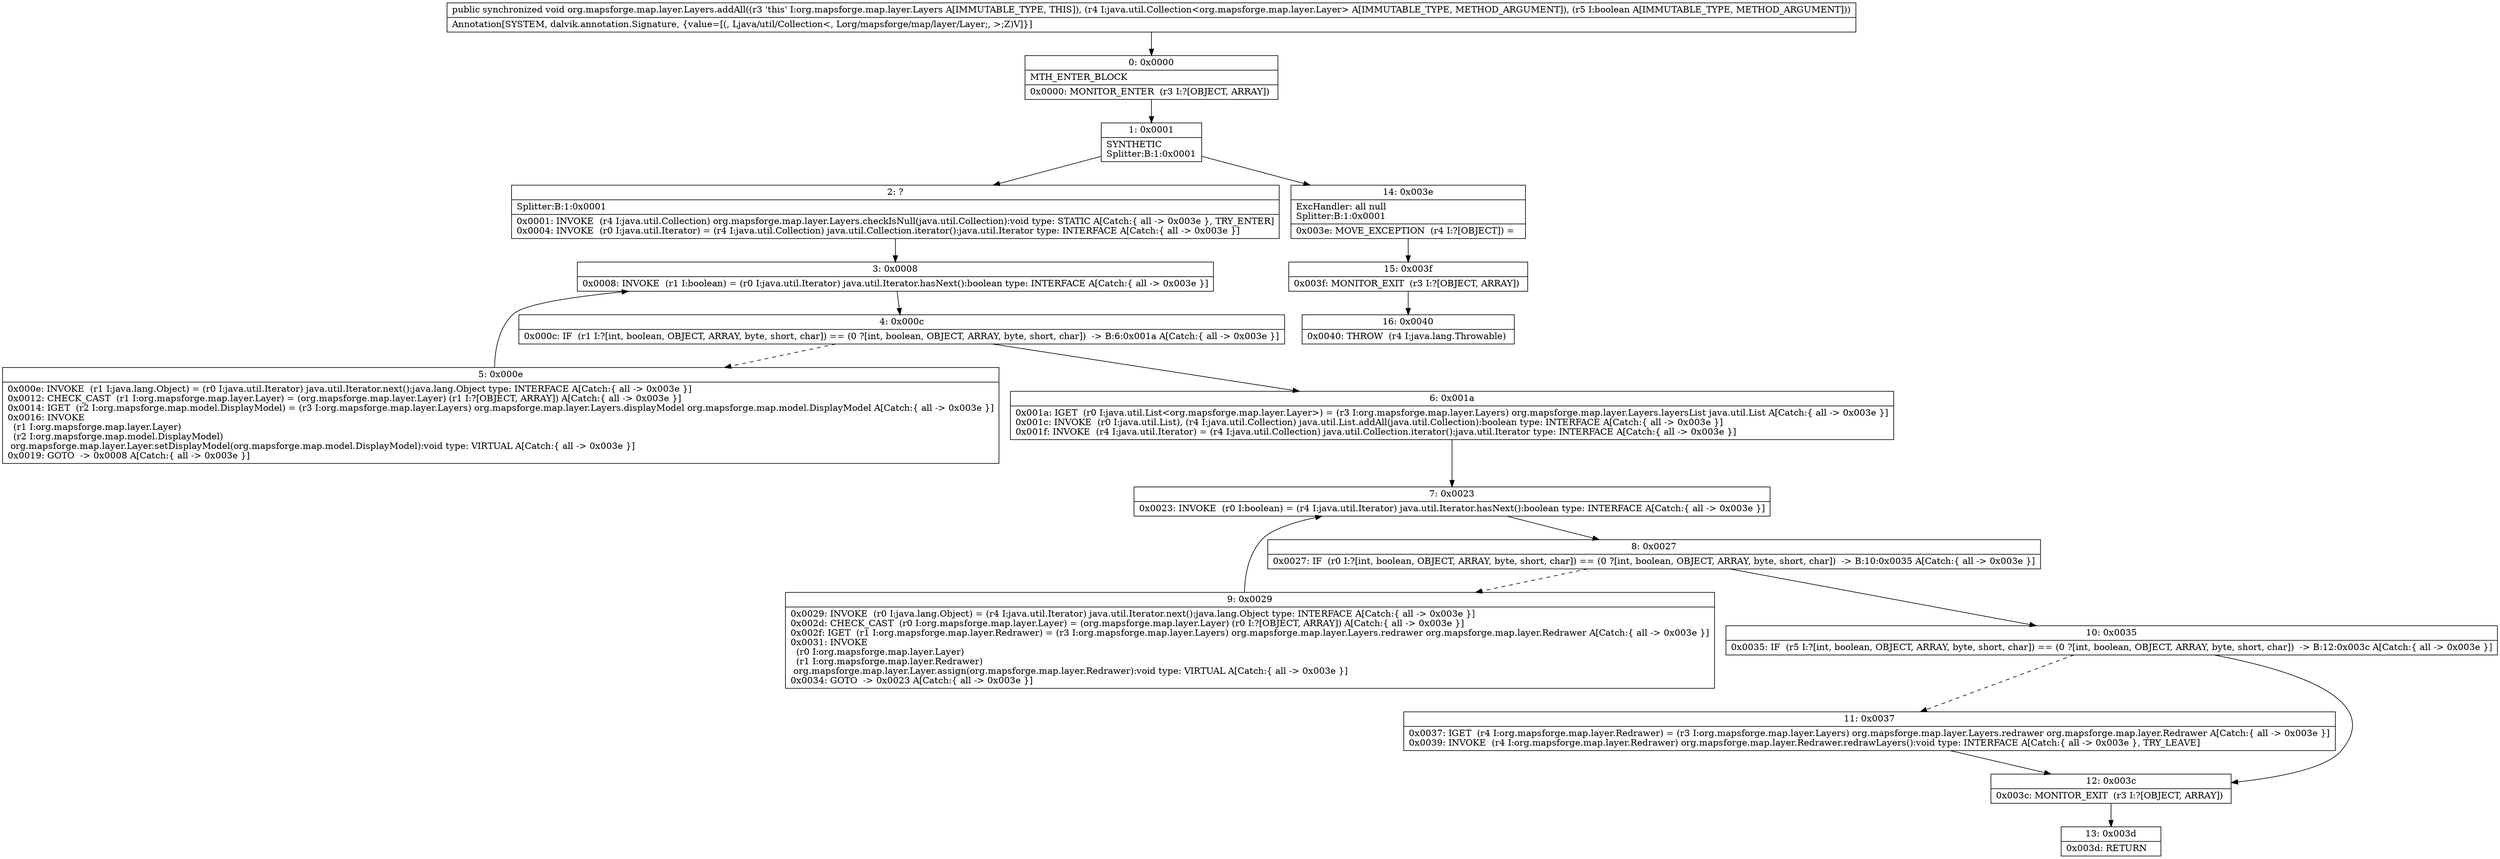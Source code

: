 digraph "CFG fororg.mapsforge.map.layer.Layers.addAll(Ljava\/util\/Collection;Z)V" {
Node_0 [shape=record,label="{0\:\ 0x0000|MTH_ENTER_BLOCK\l|0x0000: MONITOR_ENTER  (r3 I:?[OBJECT, ARRAY]) \l}"];
Node_1 [shape=record,label="{1\:\ 0x0001|SYNTHETIC\lSplitter:B:1:0x0001\l}"];
Node_2 [shape=record,label="{2\:\ ?|Splitter:B:1:0x0001\l|0x0001: INVOKE  (r4 I:java.util.Collection) org.mapsforge.map.layer.Layers.checkIsNull(java.util.Collection):void type: STATIC A[Catch:\{ all \-\> 0x003e \}, TRY_ENTER]\l0x0004: INVOKE  (r0 I:java.util.Iterator) = (r4 I:java.util.Collection) java.util.Collection.iterator():java.util.Iterator type: INTERFACE A[Catch:\{ all \-\> 0x003e \}]\l}"];
Node_3 [shape=record,label="{3\:\ 0x0008|0x0008: INVOKE  (r1 I:boolean) = (r0 I:java.util.Iterator) java.util.Iterator.hasNext():boolean type: INTERFACE A[Catch:\{ all \-\> 0x003e \}]\l}"];
Node_4 [shape=record,label="{4\:\ 0x000c|0x000c: IF  (r1 I:?[int, boolean, OBJECT, ARRAY, byte, short, char]) == (0 ?[int, boolean, OBJECT, ARRAY, byte, short, char])  \-\> B:6:0x001a A[Catch:\{ all \-\> 0x003e \}]\l}"];
Node_5 [shape=record,label="{5\:\ 0x000e|0x000e: INVOKE  (r1 I:java.lang.Object) = (r0 I:java.util.Iterator) java.util.Iterator.next():java.lang.Object type: INTERFACE A[Catch:\{ all \-\> 0x003e \}]\l0x0012: CHECK_CAST  (r1 I:org.mapsforge.map.layer.Layer) = (org.mapsforge.map.layer.Layer) (r1 I:?[OBJECT, ARRAY]) A[Catch:\{ all \-\> 0x003e \}]\l0x0014: IGET  (r2 I:org.mapsforge.map.model.DisplayModel) = (r3 I:org.mapsforge.map.layer.Layers) org.mapsforge.map.layer.Layers.displayModel org.mapsforge.map.model.DisplayModel A[Catch:\{ all \-\> 0x003e \}]\l0x0016: INVOKE  \l  (r1 I:org.mapsforge.map.layer.Layer)\l  (r2 I:org.mapsforge.map.model.DisplayModel)\l org.mapsforge.map.layer.Layer.setDisplayModel(org.mapsforge.map.model.DisplayModel):void type: VIRTUAL A[Catch:\{ all \-\> 0x003e \}]\l0x0019: GOTO  \-\> 0x0008 A[Catch:\{ all \-\> 0x003e \}]\l}"];
Node_6 [shape=record,label="{6\:\ 0x001a|0x001a: IGET  (r0 I:java.util.List\<org.mapsforge.map.layer.Layer\>) = (r3 I:org.mapsforge.map.layer.Layers) org.mapsforge.map.layer.Layers.layersList java.util.List A[Catch:\{ all \-\> 0x003e \}]\l0x001c: INVOKE  (r0 I:java.util.List), (r4 I:java.util.Collection) java.util.List.addAll(java.util.Collection):boolean type: INTERFACE A[Catch:\{ all \-\> 0x003e \}]\l0x001f: INVOKE  (r4 I:java.util.Iterator) = (r4 I:java.util.Collection) java.util.Collection.iterator():java.util.Iterator type: INTERFACE A[Catch:\{ all \-\> 0x003e \}]\l}"];
Node_7 [shape=record,label="{7\:\ 0x0023|0x0023: INVOKE  (r0 I:boolean) = (r4 I:java.util.Iterator) java.util.Iterator.hasNext():boolean type: INTERFACE A[Catch:\{ all \-\> 0x003e \}]\l}"];
Node_8 [shape=record,label="{8\:\ 0x0027|0x0027: IF  (r0 I:?[int, boolean, OBJECT, ARRAY, byte, short, char]) == (0 ?[int, boolean, OBJECT, ARRAY, byte, short, char])  \-\> B:10:0x0035 A[Catch:\{ all \-\> 0x003e \}]\l}"];
Node_9 [shape=record,label="{9\:\ 0x0029|0x0029: INVOKE  (r0 I:java.lang.Object) = (r4 I:java.util.Iterator) java.util.Iterator.next():java.lang.Object type: INTERFACE A[Catch:\{ all \-\> 0x003e \}]\l0x002d: CHECK_CAST  (r0 I:org.mapsforge.map.layer.Layer) = (org.mapsforge.map.layer.Layer) (r0 I:?[OBJECT, ARRAY]) A[Catch:\{ all \-\> 0x003e \}]\l0x002f: IGET  (r1 I:org.mapsforge.map.layer.Redrawer) = (r3 I:org.mapsforge.map.layer.Layers) org.mapsforge.map.layer.Layers.redrawer org.mapsforge.map.layer.Redrawer A[Catch:\{ all \-\> 0x003e \}]\l0x0031: INVOKE  \l  (r0 I:org.mapsforge.map.layer.Layer)\l  (r1 I:org.mapsforge.map.layer.Redrawer)\l org.mapsforge.map.layer.Layer.assign(org.mapsforge.map.layer.Redrawer):void type: VIRTUAL A[Catch:\{ all \-\> 0x003e \}]\l0x0034: GOTO  \-\> 0x0023 A[Catch:\{ all \-\> 0x003e \}]\l}"];
Node_10 [shape=record,label="{10\:\ 0x0035|0x0035: IF  (r5 I:?[int, boolean, OBJECT, ARRAY, byte, short, char]) == (0 ?[int, boolean, OBJECT, ARRAY, byte, short, char])  \-\> B:12:0x003c A[Catch:\{ all \-\> 0x003e \}]\l}"];
Node_11 [shape=record,label="{11\:\ 0x0037|0x0037: IGET  (r4 I:org.mapsforge.map.layer.Redrawer) = (r3 I:org.mapsforge.map.layer.Layers) org.mapsforge.map.layer.Layers.redrawer org.mapsforge.map.layer.Redrawer A[Catch:\{ all \-\> 0x003e \}]\l0x0039: INVOKE  (r4 I:org.mapsforge.map.layer.Redrawer) org.mapsforge.map.layer.Redrawer.redrawLayers():void type: INTERFACE A[Catch:\{ all \-\> 0x003e \}, TRY_LEAVE]\l}"];
Node_12 [shape=record,label="{12\:\ 0x003c|0x003c: MONITOR_EXIT  (r3 I:?[OBJECT, ARRAY]) \l}"];
Node_13 [shape=record,label="{13\:\ 0x003d|0x003d: RETURN   \l}"];
Node_14 [shape=record,label="{14\:\ 0x003e|ExcHandler: all null\lSplitter:B:1:0x0001\l|0x003e: MOVE_EXCEPTION  (r4 I:?[OBJECT]) =  \l}"];
Node_15 [shape=record,label="{15\:\ 0x003f|0x003f: MONITOR_EXIT  (r3 I:?[OBJECT, ARRAY]) \l}"];
Node_16 [shape=record,label="{16\:\ 0x0040|0x0040: THROW  (r4 I:java.lang.Throwable) \l}"];
MethodNode[shape=record,label="{public synchronized void org.mapsforge.map.layer.Layers.addAll((r3 'this' I:org.mapsforge.map.layer.Layers A[IMMUTABLE_TYPE, THIS]), (r4 I:java.util.Collection\<org.mapsforge.map.layer.Layer\> A[IMMUTABLE_TYPE, METHOD_ARGUMENT]), (r5 I:boolean A[IMMUTABLE_TYPE, METHOD_ARGUMENT]))  | Annotation[SYSTEM, dalvik.annotation.Signature, \{value=[(, Ljava\/util\/Collection\<, Lorg\/mapsforge\/map\/layer\/Layer;, \>;Z)V]\}]\l}"];
MethodNode -> Node_0;
Node_0 -> Node_1;
Node_1 -> Node_2;
Node_1 -> Node_14;
Node_2 -> Node_3;
Node_3 -> Node_4;
Node_4 -> Node_5[style=dashed];
Node_4 -> Node_6;
Node_5 -> Node_3;
Node_6 -> Node_7;
Node_7 -> Node_8;
Node_8 -> Node_9[style=dashed];
Node_8 -> Node_10;
Node_9 -> Node_7;
Node_10 -> Node_11[style=dashed];
Node_10 -> Node_12;
Node_11 -> Node_12;
Node_12 -> Node_13;
Node_14 -> Node_15;
Node_15 -> Node_16;
}

